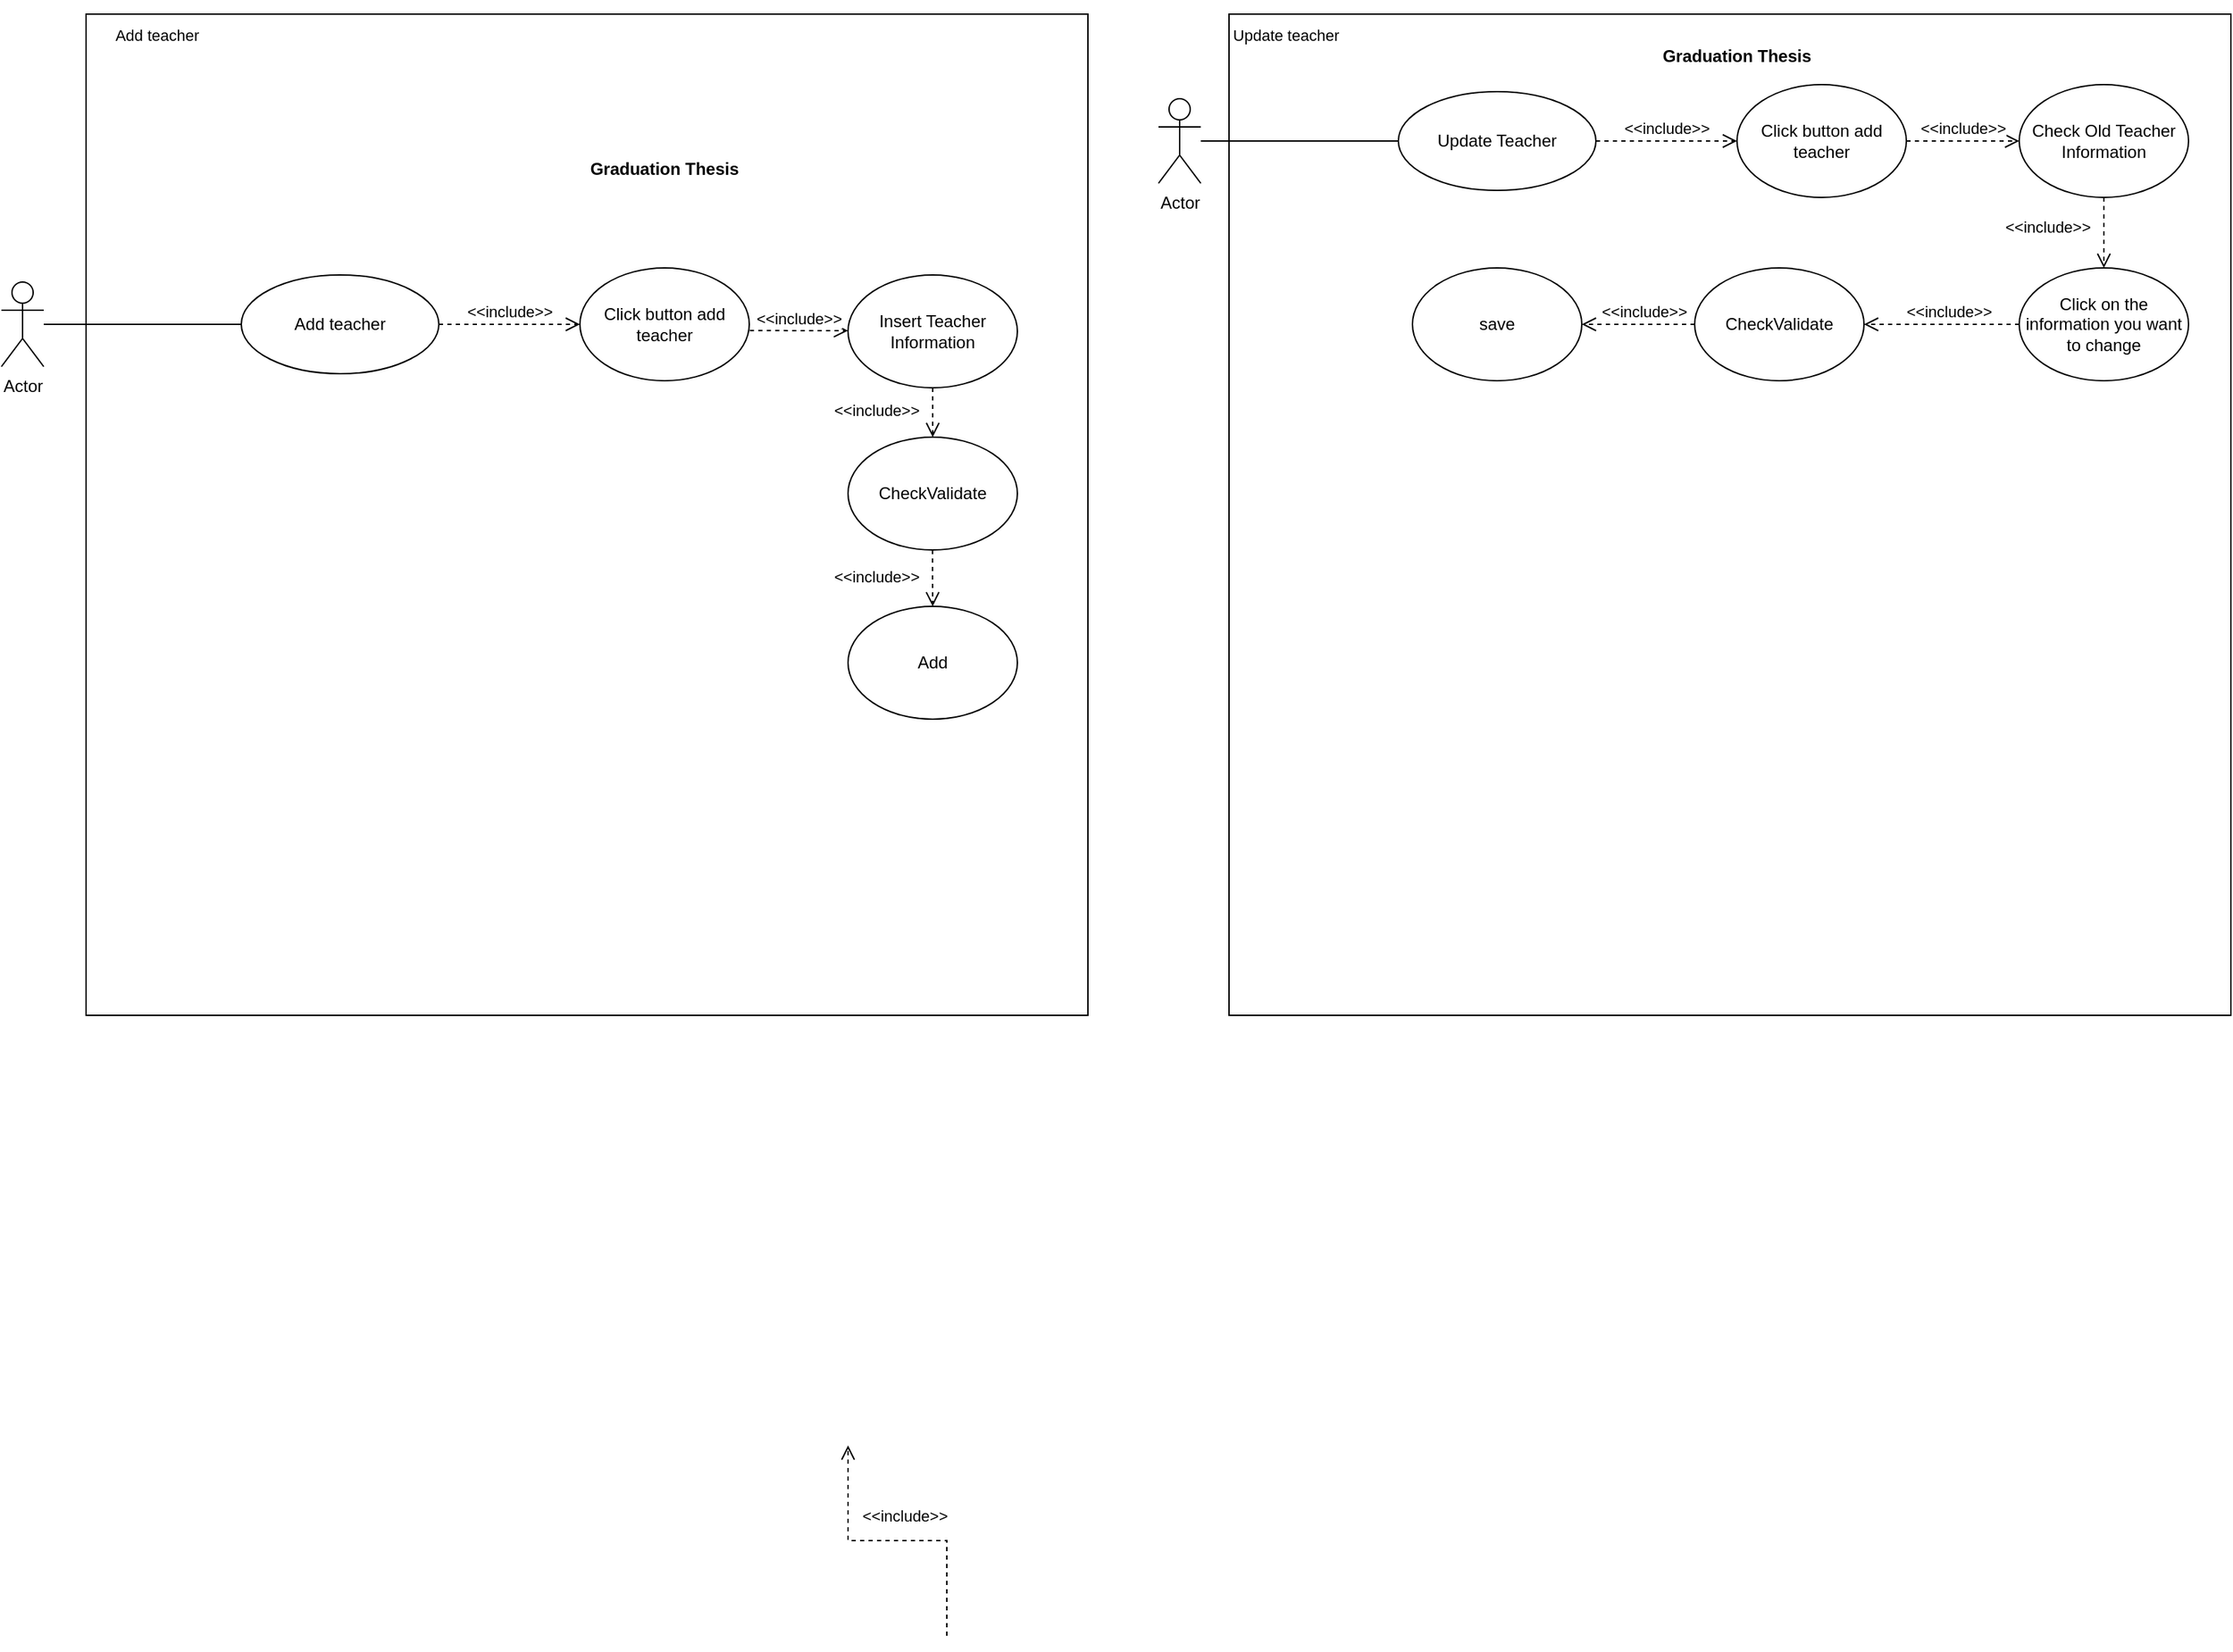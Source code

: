 <mxfile version="21.1.1" type="device">
  <diagram id="ZiJ1QPWtikxDmdyrKGaZ" name="Use_Case">
    <mxGraphModel dx="1134" dy="559" grid="1" gridSize="10" guides="1" tooltips="1" connect="1" arrows="1" fold="1" page="1" pageScale="1" pageWidth="850" pageHeight="1100" math="0" shadow="0">
      <root>
        <mxCell id="0" />
        <mxCell id="1" parent="0" />
        <mxCell id="5E4w11CoWnl0UhFc0yHq-3" value="" style="whiteSpace=wrap;html=1;aspect=fixed;" parent="1" vertex="1">
          <mxGeometry x="110" y="110" width="710" height="710" as="geometry" />
        </mxCell>
        <mxCell id="mLHjseE6QlHjcq5zer_h-18" style="rounded=0;orthogonalLoop=1;jettySize=auto;html=1;entryX=0;entryY=0.5;entryDx=0;entryDy=0;endArrow=none;endFill=0;" parent="1" source="mLHjseE6QlHjcq5zer_h-16" edge="1">
          <mxGeometry relative="1" as="geometry">
            <mxPoint x="220" y="330" as="targetPoint" />
          </mxGeometry>
        </mxCell>
        <mxCell id="mLHjseE6QlHjcq5zer_h-16" value="Actor" style="shape=umlActor;verticalLabelPosition=bottom;verticalAlign=top;html=1;" parent="1" vertex="1">
          <mxGeometry x="50" y="300" width="30" height="60" as="geometry" />
        </mxCell>
        <mxCell id="mLHjseE6QlHjcq5zer_h-28" value="Add teacher" style="ellipse;whiteSpace=wrap;html=1;strokeColor=#000000;" parent="1" vertex="1">
          <mxGeometry x="220" y="295" width="140" height="70" as="geometry" />
        </mxCell>
        <mxCell id="5E4w11CoWnl0UhFc0yHq-4" value="&lt;b&gt;Graduation Thesis&lt;/b&gt;" style="text;html=1;strokeColor=none;fillColor=none;align=center;verticalAlign=middle;whiteSpace=wrap;rounded=0;" parent="1" vertex="1">
          <mxGeometry x="390" y="180" width="260" height="80" as="geometry" />
        </mxCell>
        <mxCell id="kSGej7Fw1PN7F8GSMIKp-1" value="Click button add teacher" style="ellipse;whiteSpace=wrap;html=1;" vertex="1" parent="1">
          <mxGeometry x="460" y="290" width="120" height="80" as="geometry" />
        </mxCell>
        <mxCell id="kSGej7Fw1PN7F8GSMIKp-2" value="&amp;lt;&amp;lt;include&amp;gt;&amp;gt;" style="html=1;verticalAlign=bottom;endArrow=open;dashed=1;endSize=8;edgeStyle=elbowEdgeStyle;elbow=vertical;curved=0;rounded=0;exitX=1;exitY=0.5;exitDx=0;exitDy=0;" edge="1" parent="1" source="mLHjseE6QlHjcq5zer_h-28" target="kSGej7Fw1PN7F8GSMIKp-1">
          <mxGeometry relative="1" as="geometry">
            <mxPoint x="385" y="430.33" as="sourcePoint" />
            <mxPoint x="465" y="430.33" as="targetPoint" />
          </mxGeometry>
        </mxCell>
        <mxCell id="kSGej7Fw1PN7F8GSMIKp-3" value="Insert Teacher&lt;br&gt;Information" style="ellipse;whiteSpace=wrap;html=1;" vertex="1" parent="1">
          <mxGeometry x="650" y="295" width="120" height="80" as="geometry" />
        </mxCell>
        <mxCell id="kSGej7Fw1PN7F8GSMIKp-4" value="&amp;lt;&amp;lt;include&amp;gt;&amp;gt;" style="html=1;verticalAlign=bottom;endArrow=open;dashed=1;endSize=8;edgeStyle=elbowEdgeStyle;elbow=vertical;curved=0;rounded=0;exitX=1.003;exitY=0.555;exitDx=0;exitDy=0;entryX=0;entryY=0.5;entryDx=0;entryDy=0;exitPerimeter=0;" edge="1" parent="1" source="kSGej7Fw1PN7F8GSMIKp-1" target="kSGej7Fw1PN7F8GSMIKp-3">
          <mxGeometry relative="1" as="geometry">
            <mxPoint x="370" y="340" as="sourcePoint" />
            <mxPoint x="470" y="340" as="targetPoint" />
          </mxGeometry>
        </mxCell>
        <mxCell id="kSGej7Fw1PN7F8GSMIKp-5" value="CheckValidate" style="ellipse;whiteSpace=wrap;html=1;" vertex="1" parent="1">
          <mxGeometry x="650" y="410" width="120" height="80" as="geometry" />
        </mxCell>
        <mxCell id="kSGej7Fw1PN7F8GSMIKp-6" value="Add" style="ellipse;whiteSpace=wrap;html=1;" vertex="1" parent="1">
          <mxGeometry x="650" y="530" width="120" height="80" as="geometry" />
        </mxCell>
        <mxCell id="kSGej7Fw1PN7F8GSMIKp-7" value="&amp;lt;&amp;lt;include&amp;gt;&amp;gt;" style="html=1;verticalAlign=bottom;endArrow=open;dashed=1;endSize=8;edgeStyle=elbowEdgeStyle;elbow=vertical;curved=0;rounded=0;exitX=0.5;exitY=1;exitDx=0;exitDy=0;" edge="1" parent="1" source="kSGej7Fw1PN7F8GSMIKp-3" target="kSGej7Fw1PN7F8GSMIKp-5">
          <mxGeometry x="0.429" y="-40" relative="1" as="geometry">
            <mxPoint x="590" y="344" as="sourcePoint" />
            <mxPoint x="660" y="345" as="targetPoint" />
            <mxPoint as="offset" />
          </mxGeometry>
        </mxCell>
        <mxCell id="kSGej7Fw1PN7F8GSMIKp-8" value="&amp;lt;&amp;lt;include&amp;gt;&amp;gt;" style="html=1;verticalAlign=bottom;endArrow=open;dashed=1;endSize=8;edgeStyle=elbowEdgeStyle;elbow=vertical;curved=0;rounded=0;exitX=0.5;exitY=1;exitDx=0;exitDy=0;entryX=0.5;entryY=0;entryDx=0;entryDy=0;" edge="1" parent="1" target="kSGej7Fw1PN7F8GSMIKp-6">
          <mxGeometry x="0.429" y="-40" relative="1" as="geometry">
            <mxPoint x="709.86" y="490" as="sourcePoint" />
            <mxPoint x="709.86" y="525" as="targetPoint" />
            <mxPoint as="offset" />
          </mxGeometry>
        </mxCell>
        <mxCell id="kSGej7Fw1PN7F8GSMIKp-11" value="" style="whiteSpace=wrap;html=1;aspect=fixed;" vertex="1" parent="1">
          <mxGeometry x="920" y="110" width="710" height="710" as="geometry" />
        </mxCell>
        <mxCell id="kSGej7Fw1PN7F8GSMIKp-12" style="rounded=0;orthogonalLoop=1;jettySize=auto;html=1;entryX=0;entryY=0.5;entryDx=0;entryDy=0;endArrow=none;endFill=0;" edge="1" parent="1" source="kSGej7Fw1PN7F8GSMIKp-13">
          <mxGeometry relative="1" as="geometry">
            <mxPoint x="1040" y="200" as="targetPoint" />
          </mxGeometry>
        </mxCell>
        <mxCell id="kSGej7Fw1PN7F8GSMIKp-13" value="Actor" style="shape=umlActor;verticalLabelPosition=bottom;verticalAlign=top;html=1;" vertex="1" parent="1">
          <mxGeometry x="870" y="170" width="30" height="60" as="geometry" />
        </mxCell>
        <mxCell id="kSGej7Fw1PN7F8GSMIKp-14" value="Update Teacher" style="ellipse;whiteSpace=wrap;html=1;strokeColor=#000000;" vertex="1" parent="1">
          <mxGeometry x="1040" y="165" width="140" height="70" as="geometry" />
        </mxCell>
        <mxCell id="kSGej7Fw1PN7F8GSMIKp-16" value="Click button add teacher" style="ellipse;whiteSpace=wrap;html=1;" vertex="1" parent="1">
          <mxGeometry x="1280" y="160" width="120" height="80" as="geometry" />
        </mxCell>
        <mxCell id="kSGej7Fw1PN7F8GSMIKp-17" value="&amp;lt;&amp;lt;include&amp;gt;&amp;gt;" style="html=1;verticalAlign=bottom;endArrow=open;dashed=1;endSize=8;edgeStyle=elbowEdgeStyle;elbow=vertical;curved=0;rounded=0;exitX=1;exitY=0.5;exitDx=0;exitDy=0;" edge="1" parent="1" source="kSGej7Fw1PN7F8GSMIKp-14" target="kSGej7Fw1PN7F8GSMIKp-16">
          <mxGeometry relative="1" as="geometry">
            <mxPoint x="1205" y="300.33" as="sourcePoint" />
            <mxPoint x="1285" y="300.33" as="targetPoint" />
          </mxGeometry>
        </mxCell>
        <mxCell id="kSGej7Fw1PN7F8GSMIKp-22" value="&amp;lt;&amp;lt;include&amp;gt;&amp;gt;" style="html=1;verticalAlign=bottom;endArrow=open;dashed=1;endSize=8;edgeStyle=elbowEdgeStyle;elbow=vertical;curved=0;rounded=0;exitX=0.5;exitY=1;exitDx=0;exitDy=0;" edge="1" parent="1" target="kSGej7Fw1PN7F8GSMIKp-20">
          <mxGeometry x="0.429" y="-40" relative="1" as="geometry">
            <mxPoint x="720" y="1260" as="sourcePoint" />
            <mxPoint x="650" y="1125" as="targetPoint" />
            <mxPoint as="offset" />
          </mxGeometry>
        </mxCell>
        <mxCell id="kSGej7Fw1PN7F8GSMIKp-24" value="Check Old Teacher&lt;br&gt;Information" style="ellipse;whiteSpace=wrap;html=1;" vertex="1" parent="1">
          <mxGeometry x="1480" y="160" width="120" height="80" as="geometry" />
        </mxCell>
        <mxCell id="kSGej7Fw1PN7F8GSMIKp-25" value="Click on the information you want to change" style="ellipse;whiteSpace=wrap;html=1;" vertex="1" parent="1">
          <mxGeometry x="1480" y="290" width="120" height="80" as="geometry" />
        </mxCell>
        <mxCell id="kSGej7Fw1PN7F8GSMIKp-26" value="CheckValidate" style="ellipse;whiteSpace=wrap;html=1;" vertex="1" parent="1">
          <mxGeometry x="1250" y="290" width="120" height="80" as="geometry" />
        </mxCell>
        <mxCell id="kSGej7Fw1PN7F8GSMIKp-27" value="save" style="ellipse;whiteSpace=wrap;html=1;" vertex="1" parent="1">
          <mxGeometry x="1050" y="290" width="120" height="80" as="geometry" />
        </mxCell>
        <mxCell id="kSGej7Fw1PN7F8GSMIKp-28" value="&amp;lt;&amp;lt;include&amp;gt;&amp;gt;" style="html=1;verticalAlign=bottom;endArrow=open;dashed=1;endSize=8;edgeStyle=elbowEdgeStyle;elbow=vertical;curved=0;rounded=0;exitX=1;exitY=0.5;exitDx=0;exitDy=0;entryX=0;entryY=0.5;entryDx=0;entryDy=0;" edge="1" parent="1" source="kSGej7Fw1PN7F8GSMIKp-16" target="kSGej7Fw1PN7F8GSMIKp-24">
          <mxGeometry relative="1" as="geometry">
            <mxPoint x="1190" y="210" as="sourcePoint" />
            <mxPoint x="1290" y="210" as="targetPoint" />
          </mxGeometry>
        </mxCell>
        <mxCell id="kSGej7Fw1PN7F8GSMIKp-29" value="&amp;lt;&amp;lt;include&amp;gt;&amp;gt;" style="html=1;verticalAlign=bottom;endArrow=open;dashed=1;endSize=8;edgeStyle=elbowEdgeStyle;elbow=vertical;curved=0;rounded=0;exitX=0.5;exitY=1;exitDx=0;exitDy=0;entryX=0.5;entryY=0;entryDx=0;entryDy=0;" edge="1" parent="1" source="kSGej7Fw1PN7F8GSMIKp-24" target="kSGej7Fw1PN7F8GSMIKp-25">
          <mxGeometry x="0.2" y="-40" relative="1" as="geometry">
            <mxPoint x="1410" y="210" as="sourcePoint" />
            <mxPoint x="1490" y="210" as="targetPoint" />
            <mxPoint as="offset" />
          </mxGeometry>
        </mxCell>
        <mxCell id="kSGej7Fw1PN7F8GSMIKp-30" value="&amp;lt;&amp;lt;include&amp;gt;&amp;gt;" style="html=1;verticalAlign=bottom;endArrow=open;dashed=1;endSize=8;edgeStyle=elbowEdgeStyle;elbow=vertical;curved=0;rounded=0;exitX=0;exitY=0.5;exitDx=0;exitDy=0;entryX=1;entryY=0.5;entryDx=0;entryDy=0;" edge="1" parent="1" source="kSGej7Fw1PN7F8GSMIKp-25" target="kSGej7Fw1PN7F8GSMIKp-26">
          <mxGeometry x="-0.091" relative="1" as="geometry">
            <mxPoint x="1550" y="250" as="sourcePoint" />
            <mxPoint x="1550" y="300" as="targetPoint" />
            <mxPoint as="offset" />
          </mxGeometry>
        </mxCell>
        <mxCell id="kSGej7Fw1PN7F8GSMIKp-31" value="&amp;lt;&amp;lt;include&amp;gt;&amp;gt;" style="html=1;verticalAlign=bottom;endArrow=open;dashed=1;endSize=8;edgeStyle=elbowEdgeStyle;elbow=vertical;curved=0;rounded=0;exitX=0;exitY=0.5;exitDx=0;exitDy=0;entryX=1;entryY=0.5;entryDx=0;entryDy=0;" edge="1" parent="1" source="kSGej7Fw1PN7F8GSMIKp-26" target="kSGej7Fw1PN7F8GSMIKp-27">
          <mxGeometry x="-0.091" relative="1" as="geometry">
            <mxPoint x="1490" y="340" as="sourcePoint" />
            <mxPoint x="1380" y="340" as="targetPoint" />
            <mxPoint as="offset" />
          </mxGeometry>
        </mxCell>
        <mxCell id="kSGej7Fw1PN7F8GSMIKp-33" value="&lt;b&gt;Graduation Thesis&lt;/b&gt;" style="text;html=1;strokeColor=none;fillColor=none;align=center;verticalAlign=middle;whiteSpace=wrap;rounded=0;" vertex="1" parent="1">
          <mxGeometry x="1150" y="100" width="260" height="80" as="geometry" />
        </mxCell>
        <mxCell id="kSGej7Fw1PN7F8GSMIKp-34" value="Add teacher" style="text;html=1;align=center;verticalAlign=middle;resizable=0;points=[];autosize=1;strokeColor=none;fillColor=none;fontSize=11;fontFamily=Helvetica;fontColor=default;" vertex="1" parent="1">
          <mxGeometry x="120" y="110" width="80" height="30" as="geometry" />
        </mxCell>
        <mxCell id="kSGej7Fw1PN7F8GSMIKp-35" value="Update teacher" style="text;html=1;align=center;verticalAlign=middle;resizable=0;points=[];autosize=1;strokeColor=none;fillColor=none;fontSize=11;fontFamily=Helvetica;fontColor=default;" vertex="1" parent="1">
          <mxGeometry x="910" y="110" width="100" height="30" as="geometry" />
        </mxCell>
      </root>
    </mxGraphModel>
  </diagram>
</mxfile>
